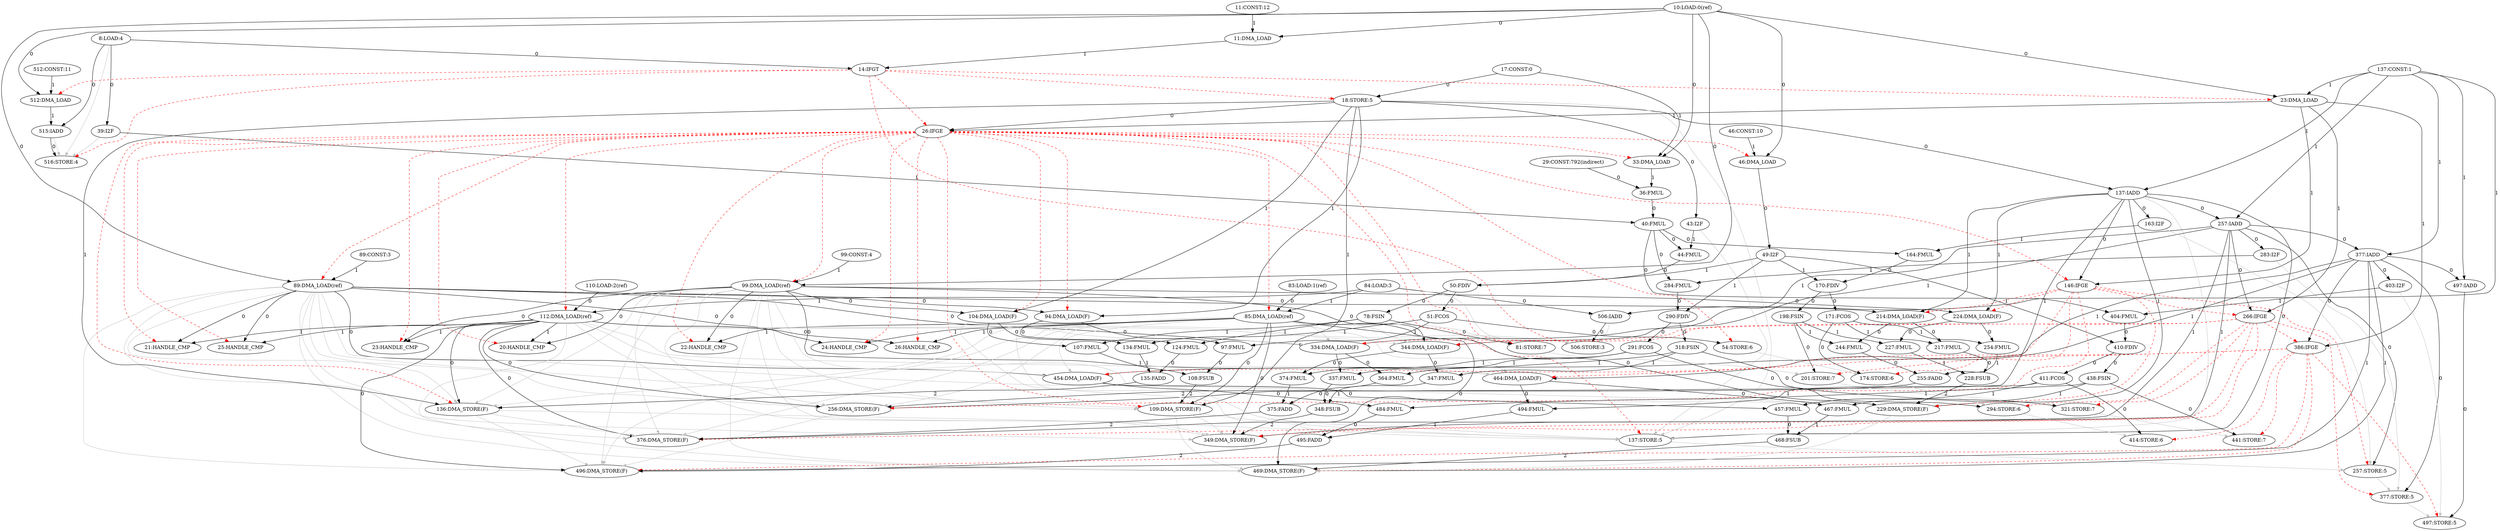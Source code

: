 digraph depgraph {
"515:IADD" -> "516:STORE:4"[label=0];
"8:LOAD:4" -> "516:STORE:4"[color=gray];
"14:IFGT" -> "516:STORE:4"[color=red,style=dashed];
"39:I2F" -> "516:STORE:4"[color=gray];
"515:IADD" -> "516:STORE:4"[color=gray];
"8:LOAD:4" -> "14:IFGT"[label=0];
"11:DMA_LOAD" -> "14:IFGT"[label=1];
"8:LOAD:4" -> "39:I2F"[label=0];
"8:LOAD:4" -> "515:IADD"[label=0];
"512:DMA_LOAD" -> "515:IADD"[label=1];
"10:LOAD:0(ref)" -> "11:DMA_LOAD"[label=0];
"11:CONST:12" -> "11:DMA_LOAD"[label=1];
"10:LOAD:0(ref)" -> "23:DMA_LOAD"[label=0];
"137:CONST:1" -> "23:DMA_LOAD"[label=1];
"14:IFGT" -> "23:DMA_LOAD"[color=red,style=dashed];
"10:LOAD:0(ref)" -> "33:DMA_LOAD"[label=0];
"17:CONST:0" -> "33:DMA_LOAD"[label=1];
"26:IFGE" -> "33:DMA_LOAD"[color=red,style=dashed];
"10:LOAD:0(ref)" -> "46:DMA_LOAD"[label=0];
"46:CONST:10" -> "46:DMA_LOAD"[label=1];
"26:IFGE" -> "46:DMA_LOAD"[color=red,style=dashed];
"10:LOAD:0(ref)" -> "89:DMA_LOAD(ref)"[label=0];
"89:CONST:3" -> "89:DMA_LOAD(ref)"[label=1];
"26:IFGE" -> "89:DMA_LOAD(ref)"[color=red,style=dashed];
"10:LOAD:0(ref)" -> "99:DMA_LOAD(ref)"[label=0];
"99:CONST:4" -> "99:DMA_LOAD(ref)"[label=1];
"26:IFGE" -> "99:DMA_LOAD(ref)"[color=red,style=dashed];
"10:LOAD:0(ref)" -> "512:DMA_LOAD"[label=0];
"512:CONST:11" -> "512:DMA_LOAD"[label=1];
"14:IFGT" -> "512:DMA_LOAD"[color=red,style=dashed];
"17:CONST:0" -> "18:STORE:5"[label=0];
"14:IFGT" -> "18:STORE:5"[color=red,style=dashed];
"18:STORE:5" -> "26:IFGE"[label=0];
"23:DMA_LOAD" -> "26:IFGE"[label=1];
"14:IFGT" -> "26:IFGE"[color=red,style=dashed];
"506:IADD" -> "506:STORE:3"[label=0];
"14:IFGT" -> "506:STORE:3"[color=red,style=dashed];
"84:LOAD:3" -> "506:STORE:3"[color=gray];
"85:DMA_LOAD(ref)" -> "506:STORE:3"[color=gray];
"112:DMA_LOAD(ref)" -> "506:STORE:3"[color=gray];
"506:IADD" -> "506:STORE:3"[color=gray];
"137:IADD" -> "137:STORE:5"[label=0];
"18:STORE:5" -> "137:STORE:5"[color=gray];
"26:IFGE" -> "137:STORE:5"[color=red,style=dashed];
"43:I2F" -> "137:STORE:5"[color=gray];
"94:DMA_LOAD(F)" -> "137:STORE:5"[color=gray];
"104:DMA_LOAD(F)" -> "137:STORE:5"[color=gray];
"109:DMA_STORE(F)" -> "137:STORE:5"[color=gray];
"136:DMA_STORE(F)" -> "137:STORE:5"[color=gray];
"137:IADD" -> "137:STORE:5"[color=gray];
"18:STORE:5" -> "43:I2F"[label=0];
"89:DMA_LOAD(ref)" -> "94:DMA_LOAD(F)"[label=0];
"18:STORE:5" -> "94:DMA_LOAD(F)"[label=1];
"26:IFGE" -> "94:DMA_LOAD(F)"[color=red,style=dashed];
"99:DMA_LOAD(ref)" -> "104:DMA_LOAD(F)"[label=0];
"18:STORE:5" -> "104:DMA_LOAD(F)"[label=1];
"26:IFGE" -> "104:DMA_LOAD(F)"[color=red,style=dashed];
"85:DMA_LOAD(ref)" -> "109:DMA_STORE(F)"[label=0];
"18:STORE:5" -> "109:DMA_STORE(F)"[label=1];
"108:FSUB" -> "109:DMA_STORE(F)"[label=2];
"26:IFGE" -> "109:DMA_STORE(F)"[color=red,style=dashed];
"89:DMA_LOAD(ref)" -> "109:DMA_STORE(F)"[color=gray];
"99:DMA_LOAD(ref)" -> "109:DMA_STORE(F)"[color=gray];
"112:DMA_LOAD(ref)" -> "136:DMA_STORE(F)"[label=0];
"18:STORE:5" -> "136:DMA_STORE(F)"[label=1];
"135:FADD" -> "136:DMA_STORE(F)"[label=2];
"26:IFGE" -> "136:DMA_STORE(F)"[color=red,style=dashed];
"85:DMA_LOAD(ref)" -> "136:DMA_STORE(F)"[color=gray];
"89:DMA_LOAD(ref)" -> "136:DMA_STORE(F)"[color=gray];
"99:DMA_LOAD(ref)" -> "136:DMA_STORE(F)"[color=gray];
"18:STORE:5" -> "137:IADD"[label=0];
"137:CONST:1" -> "137:IADD"[label=1];
"137:IADD" -> "146:IFGE"[label=0];
"23:DMA_LOAD" -> "146:IFGE"[label=1];
"26:IFGE" -> "146:IFGE"[color=red,style=dashed];
"257:IADD" -> "266:IFGE"[label=0];
"23:DMA_LOAD" -> "266:IFGE"[label=1];
"146:IFGE" -> "266:IFGE"[color=red,style=dashed];
"377:IADD" -> "386:IFGE"[label=0];
"23:DMA_LOAD" -> "386:IFGE"[label=1];
"266:IFGE" -> "386:IFGE"[color=red,style=dashed];
"51:FCOS" -> "54:STORE:6"[label=0];
"26:IFGE" -> "54:STORE:6"[color=red,style=dashed];
"78:FSIN" -> "81:STORE:7"[label=0];
"26:IFGE" -> "81:STORE:7"[color=red,style=dashed];
"83:LOAD:1(ref)" -> "85:DMA_LOAD(ref)"[label=0];
"84:LOAD:3" -> "85:DMA_LOAD(ref)"[label=1];
"26:IFGE" -> "85:DMA_LOAD(ref)"[color=red,style=dashed];
"110:LOAD:2(ref)" -> "112:DMA_LOAD(ref)"[label=0];
"84:LOAD:3" -> "112:DMA_LOAD(ref)"[label=1];
"26:IFGE" -> "112:DMA_LOAD(ref)"[color=red,style=dashed];
"29:CONST:792(indirect)" -> "36:FMUL"[label=0];
"33:DMA_LOAD" -> "36:FMUL"[label=1];
"36:FMUL" -> "40:FMUL"[label=0];
"39:I2F" -> "40:FMUL"[label=1];
"40:FMUL" -> "44:FMUL"[label=0];
"43:I2F" -> "44:FMUL"[label=1];
"40:FMUL" -> "164:FMUL"[label=0];
"163:I2F" -> "164:FMUL"[label=1];
"40:FMUL" -> "284:FMUL"[label=0];
"283:I2F" -> "284:FMUL"[label=1];
"40:FMUL" -> "404:FMUL"[label=0];
"403:I2F" -> "404:FMUL"[label=1];
"44:FMUL" -> "50:FDIV"[label=0];
"49:I2F" -> "50:FDIV"[label=1];
"46:DMA_LOAD" -> "49:I2F"[label=0];
"164:FMUL" -> "170:FDIV"[label=0];
"49:I2F" -> "170:FDIV"[label=1];
"284:FMUL" -> "290:FDIV"[label=0];
"49:I2F" -> "290:FDIV"[label=1];
"404:FMUL" -> "410:FDIV"[label=0];
"49:I2F" -> "410:FDIV"[label=1];
"50:FDIV" -> "51:FCOS"[label=0];
"50:FDIV" -> "78:FSIN"[label=0];
"94:DMA_LOAD(F)" -> "97:FMUL"[label=0];
"51:FCOS" -> "97:FMUL"[label=1];
"104:DMA_LOAD(F)" -> "134:FMUL"[label=0];
"51:FCOS" -> "134:FMUL"[label=1];
"171:FCOS" -> "174:STORE:6"[label=0];
"54:STORE:6" -> "174:STORE:6"[color=gray];
"146:IFGE" -> "174:STORE:6"[color=red,style=dashed];
"104:DMA_LOAD(F)" -> "107:FMUL"[label=0];
"78:FSIN" -> "107:FMUL"[label=1];
"94:DMA_LOAD(F)" -> "124:FMUL"[label=0];
"78:FSIN" -> "124:FMUL"[label=1];
"198:FSIN" -> "201:STORE:7"[label=0];
"81:STORE:7" -> "201:STORE:7"[color=gray];
"146:IFGE" -> "201:STORE:7"[color=red,style=dashed];
"84:LOAD:3" -> "506:IADD"[label=0];
"137:CONST:1" -> "506:IADD"[label=1];
"112:DMA_LOAD(ref)" -> "256:DMA_STORE(F)"[label=0];
"137:IADD" -> "256:DMA_STORE(F)"[label=1];
"255:FADD" -> "256:DMA_STORE(F)"[label=2];
"85:DMA_LOAD(ref)" -> "256:DMA_STORE(F)"[color=gray];
"89:DMA_LOAD(ref)" -> "256:DMA_STORE(F)"[color=gray];
"99:DMA_LOAD(ref)" -> "256:DMA_STORE(F)"[color=gray];
"146:IFGE" -> "256:DMA_STORE(F)"[color=red,style=dashed];
"89:DMA_LOAD(ref)" -> "334:DMA_LOAD(F)"[label=0];
"257:IADD" -> "334:DMA_LOAD(F)"[label=1];
"85:DMA_LOAD(ref)" -> "334:DMA_LOAD(F)"[color=gray];
"112:DMA_LOAD(ref)" -> "334:DMA_LOAD(F)"[color=gray];
"266:IFGE" -> "334:DMA_LOAD(F)"[color=red,style=dashed];
"99:DMA_LOAD(ref)" -> "344:DMA_LOAD(F)"[label=0];
"257:IADD" -> "344:DMA_LOAD(F)"[label=1];
"85:DMA_LOAD(ref)" -> "344:DMA_LOAD(F)"[color=gray];
"112:DMA_LOAD(ref)" -> "344:DMA_LOAD(F)"[color=gray];
"266:IFGE" -> "344:DMA_LOAD(F)"[color=red,style=dashed];
"112:DMA_LOAD(ref)" -> "376:DMA_STORE(F)"[label=0];
"257:IADD" -> "376:DMA_STORE(F)"[label=1];
"375:FADD" -> "376:DMA_STORE(F)"[label=2];
"85:DMA_LOAD(ref)" -> "376:DMA_STORE(F)"[color=gray];
"89:DMA_LOAD(ref)" -> "376:DMA_STORE(F)"[color=gray];
"99:DMA_LOAD(ref)" -> "376:DMA_STORE(F)"[color=gray];
"136:DMA_STORE(F)" -> "376:DMA_STORE(F)"[color=gray];
"266:IFGE" -> "376:DMA_STORE(F)"[color=red,style=dashed];
"89:DMA_LOAD(ref)" -> "454:DMA_LOAD(F)"[label=0];
"377:IADD" -> "454:DMA_LOAD(F)"[label=1];
"85:DMA_LOAD(ref)" -> "454:DMA_LOAD(F)"[color=gray];
"112:DMA_LOAD(ref)" -> "454:DMA_LOAD(F)"[color=gray];
"386:IFGE" -> "454:DMA_LOAD(F)"[color=red,style=dashed];
"99:DMA_LOAD(ref)" -> "464:DMA_LOAD(F)"[label=0];
"377:IADD" -> "464:DMA_LOAD(F)"[label=1];
"85:DMA_LOAD(ref)" -> "464:DMA_LOAD(F)"[color=gray];
"112:DMA_LOAD(ref)" -> "464:DMA_LOAD(F)"[color=gray];
"386:IFGE" -> "464:DMA_LOAD(F)"[color=red,style=dashed];
"112:DMA_LOAD(ref)" -> "496:DMA_STORE(F)"[label=0];
"377:IADD" -> "496:DMA_STORE(F)"[label=1];
"495:FADD" -> "496:DMA_STORE(F)"[label=2];
"85:DMA_LOAD(ref)" -> "496:DMA_STORE(F)"[color=gray];
"89:DMA_LOAD(ref)" -> "496:DMA_STORE(F)"[color=gray];
"99:DMA_LOAD(ref)" -> "496:DMA_STORE(F)"[color=gray];
"136:DMA_STORE(F)" -> "496:DMA_STORE(F)"[color=gray];
"256:DMA_STORE(F)" -> "496:DMA_STORE(F)"[color=gray];
"386:IFGE" -> "496:DMA_STORE(F)"[color=red,style=dashed];
"85:DMA_LOAD(ref)" -> "229:DMA_STORE(F)"[label=0];
"137:IADD" -> "229:DMA_STORE(F)"[label=1];
"228:FSUB" -> "229:DMA_STORE(F)"[label=2];
"89:DMA_LOAD(ref)" -> "229:DMA_STORE(F)"[color=gray];
"99:DMA_LOAD(ref)" -> "229:DMA_STORE(F)"[color=gray];
"146:IFGE" -> "229:DMA_STORE(F)"[color=red,style=dashed];
"85:DMA_LOAD(ref)" -> "349:DMA_STORE(F)"[label=0];
"257:IADD" -> "349:DMA_STORE(F)"[label=1];
"348:FSUB" -> "349:DMA_STORE(F)"[label=2];
"89:DMA_LOAD(ref)" -> "349:DMA_STORE(F)"[color=gray];
"99:DMA_LOAD(ref)" -> "349:DMA_STORE(F)"[color=gray];
"109:DMA_STORE(F)" -> "349:DMA_STORE(F)"[color=gray];
"112:DMA_LOAD(ref)" -> "349:DMA_STORE(F)"[color=gray];
"266:IFGE" -> "349:DMA_STORE(F)"[color=red,style=dashed];
"85:DMA_LOAD(ref)" -> "469:DMA_STORE(F)"[label=0];
"377:IADD" -> "469:DMA_STORE(F)"[label=1];
"468:FSUB" -> "469:DMA_STORE(F)"[label=2];
"89:DMA_LOAD(ref)" -> "469:DMA_STORE(F)"[color=gray];
"99:DMA_LOAD(ref)" -> "469:DMA_STORE(F)"[color=gray];
"109:DMA_STORE(F)" -> "469:DMA_STORE(F)"[color=gray];
"112:DMA_LOAD(ref)" -> "469:DMA_STORE(F)"[color=gray];
"229:DMA_STORE(F)" -> "469:DMA_STORE(F)"[color=gray];
"386:IFGE" -> "469:DMA_STORE(F)"[color=red,style=dashed];
"89:DMA_LOAD(ref)" -> "214:DMA_LOAD(F)"[label=0];
"137:IADD" -> "214:DMA_LOAD(F)"[label=1];
"146:IFGE" -> "214:DMA_LOAD(F)"[color=red,style=dashed];
"97:FMUL" -> "108:FSUB"[label=0];
"107:FMUL" -> "108:FSUB"[label=1];
"99:DMA_LOAD(ref)" -> "224:DMA_LOAD(F)"[label=0];
"137:IADD" -> "224:DMA_LOAD(F)"[label=1];
"146:IFGE" -> "224:DMA_LOAD(F)"[color=red,style=dashed];
"124:FMUL" -> "135:FADD"[label=0];
"134:FMUL" -> "135:FADD"[label=1];
"137:IADD" -> "257:IADD"[label=0];
"137:CONST:1" -> "257:IADD"[label=1];
"137:IADD" -> "163:I2F"[label=0];
"257:IADD" -> "377:IADD"[label=0];
"137:CONST:1" -> "377:IADD"[label=1];
"377:IADD" -> "497:IADD"[label=0];
"137:CONST:1" -> "497:IADD"[label=1];
"257:IADD" -> "257:STORE:5"[label=0];
"137:STORE:5" -> "257:STORE:5"[color=gray];
"146:IFGE" -> "257:STORE:5"[color=red,style=dashed];
"163:I2F" -> "257:STORE:5"[color=gray];
"170:FDIV" -> "171:FCOS"[label=0];
"170:FDIV" -> "198:FSIN"[label=0];
"214:DMA_LOAD(F)" -> "217:FMUL"[label=0];
"171:FCOS" -> "217:FMUL"[label=1];
"224:DMA_LOAD(F)" -> "254:FMUL"[label=0];
"171:FCOS" -> "254:FMUL"[label=1];
"291:FCOS" -> "294:STORE:6"[label=0];
"174:STORE:6" -> "294:STORE:6"[color=gray];
"266:IFGE" -> "294:STORE:6"[color=red,style=dashed];
"224:DMA_LOAD(F)" -> "227:FMUL"[label=0];
"198:FSIN" -> "227:FMUL"[label=1];
"214:DMA_LOAD(F)" -> "244:FMUL"[label=0];
"198:FSIN" -> "244:FMUL"[label=1];
"318:FSIN" -> "321:STORE:7"[label=0];
"201:STORE:7" -> "321:STORE:7"[color=gray];
"266:IFGE" -> "321:STORE:7"[color=red,style=dashed];
"217:FMUL" -> "228:FSUB"[label=0];
"227:FMUL" -> "228:FSUB"[label=1];
"244:FMUL" -> "255:FADD"[label=0];
"254:FMUL" -> "255:FADD"[label=1];
"257:IADD" -> "283:I2F"[label=0];
"377:IADD" -> "377:STORE:5"[label=0];
"257:STORE:5" -> "377:STORE:5"[color=gray];
"266:IFGE" -> "377:STORE:5"[color=red,style=dashed];
"283:I2F" -> "377:STORE:5"[color=gray];
"290:FDIV" -> "291:FCOS"[label=0];
"290:FDIV" -> "318:FSIN"[label=0];
"334:DMA_LOAD(F)" -> "337:FMUL"[label=0];
"291:FCOS" -> "337:FMUL"[label=1];
"344:DMA_LOAD(F)" -> "374:FMUL"[label=0];
"291:FCOS" -> "374:FMUL"[label=1];
"411:FCOS" -> "414:STORE:6"[label=0];
"294:STORE:6" -> "414:STORE:6"[color=gray];
"386:IFGE" -> "414:STORE:6"[color=red,style=dashed];
"344:DMA_LOAD(F)" -> "347:FMUL"[label=0];
"318:FSIN" -> "347:FMUL"[label=1];
"334:DMA_LOAD(F)" -> "364:FMUL"[label=0];
"318:FSIN" -> "364:FMUL"[label=1];
"438:FSIN" -> "441:STORE:7"[label=0];
"321:STORE:7" -> "441:STORE:7"[color=gray];
"386:IFGE" -> "441:STORE:7"[color=red,style=dashed];
"337:FMUL" -> "348:FSUB"[label=0];
"347:FMUL" -> "348:FSUB"[label=1];
"364:FMUL" -> "375:FADD"[label=0];
"374:FMUL" -> "375:FADD"[label=1];
"377:IADD" -> "403:I2F"[label=0];
"497:IADD" -> "497:STORE:5"[label=0];
"377:STORE:5" -> "497:STORE:5"[color=gray];
"386:IFGE" -> "497:STORE:5"[color=red,style=dashed];
"403:I2F" -> "497:STORE:5"[color=gray];
"410:FDIV" -> "411:FCOS"[label=0];
"410:FDIV" -> "438:FSIN"[label=0];
"454:DMA_LOAD(F)" -> "457:FMUL"[label=0];
"411:FCOS" -> "457:FMUL"[label=1];
"464:DMA_LOAD(F)" -> "494:FMUL"[label=0];
"411:FCOS" -> "494:FMUL"[label=1];
"464:DMA_LOAD(F)" -> "467:FMUL"[label=0];
"438:FSIN" -> "467:FMUL"[label=1];
"454:DMA_LOAD(F)" -> "484:FMUL"[label=0];
"438:FSIN" -> "484:FMUL"[label=1];
"457:FMUL" -> "468:FSUB"[label=0];
"467:FMUL" -> "468:FSUB"[label=1];
"484:FMUL" -> "495:FADD"[label=0];
"494:FMUL" -> "495:FADD"[label=1];
"99:DMA_LOAD(ref)" -> "20:HANDLE_CMP"[label=0];
"112:DMA_LOAD(ref)" -> "20:HANDLE_CMP"[label=1];
"26:IFGE" -> "20:HANDLE_CMP"[color=red,style=dashed];
"89:DMA_LOAD(ref)" -> "21:HANDLE_CMP"[label=0];
"112:DMA_LOAD(ref)" -> "21:HANDLE_CMP"[label=1];
"26:IFGE" -> "21:HANDLE_CMP"[color=red,style=dashed];
"99:DMA_LOAD(ref)" -> "22:HANDLE_CMP"[label=0];
"85:DMA_LOAD(ref)" -> "22:HANDLE_CMP"[label=1];
"26:IFGE" -> "22:HANDLE_CMP"[color=red,style=dashed];
"99:DMA_LOAD(ref)" -> "23:HANDLE_CMP"[label=0];
"112:DMA_LOAD(ref)" -> "23:HANDLE_CMP"[label=1];
"26:IFGE" -> "23:HANDLE_CMP"[color=red,style=dashed];
"89:DMA_LOAD(ref)" -> "24:HANDLE_CMP"[label=0];
"85:DMA_LOAD(ref)" -> "24:HANDLE_CMP"[label=1];
"26:IFGE" -> "24:HANDLE_CMP"[color=red,style=dashed];
"89:DMA_LOAD(ref)" -> "25:HANDLE_CMP"[label=0];
"112:DMA_LOAD(ref)" -> "25:HANDLE_CMP"[label=1];
"26:IFGE" -> "25:HANDLE_CMP"[color=red,style=dashed];
"112:DMA_LOAD(ref)" -> "26:HANDLE_CMP"[label=0];
"85:DMA_LOAD(ref)" -> "26:HANDLE_CMP"[label=1];
"26:IFGE" -> "26:HANDLE_CMP"[color=red,style=dashed];
}